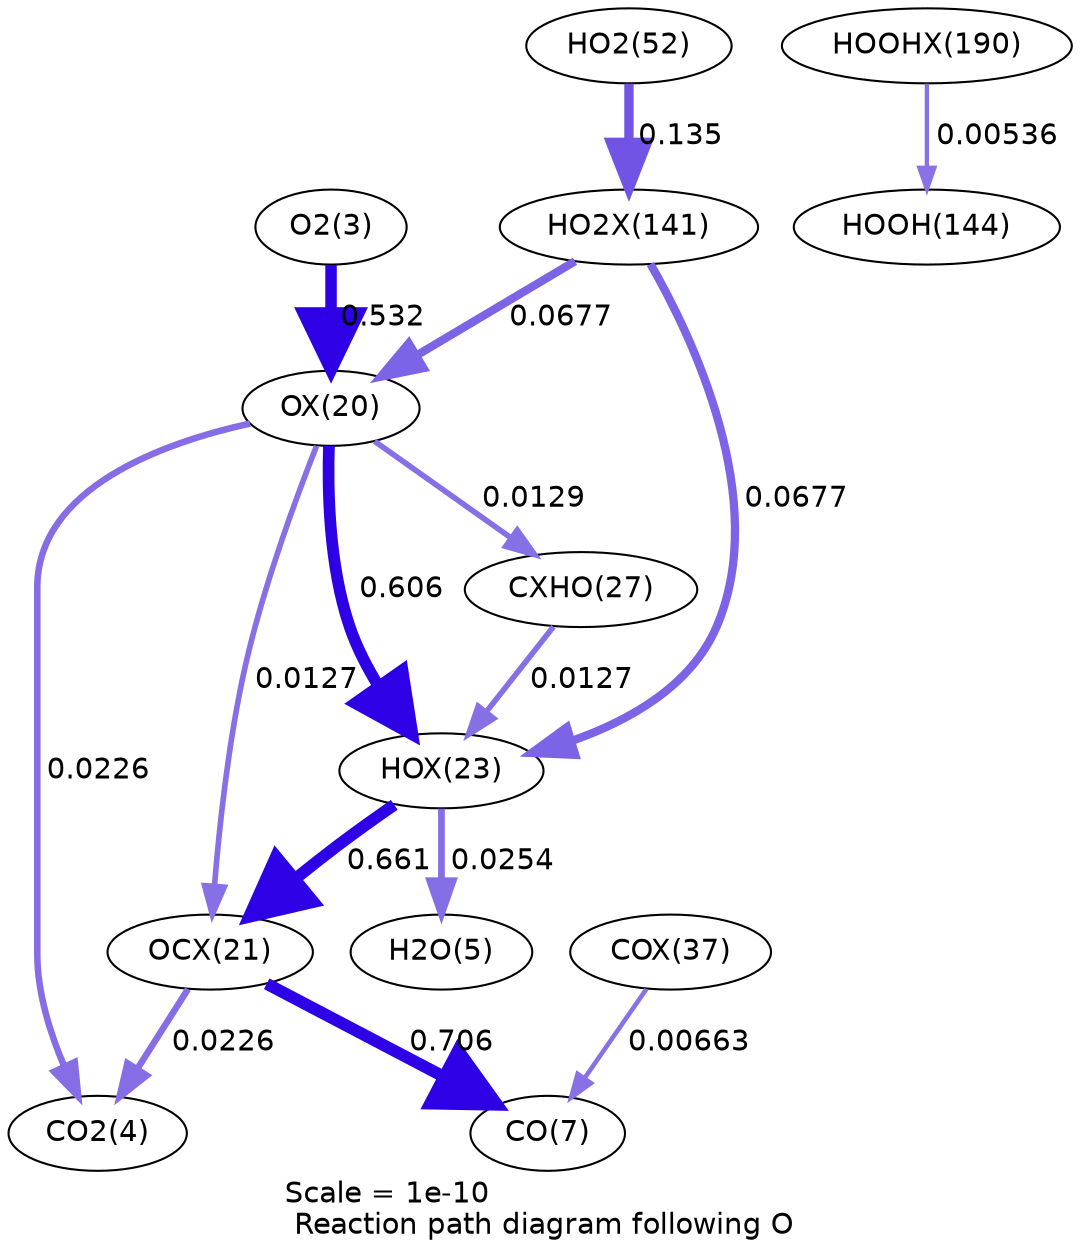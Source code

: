 digraph reaction_paths {
center=1;
s5 -> s25[fontname="Helvetica", penwidth=5.52, arrowsize=2.76, color="0.7, 1.03, 0.9"
, label=" 0.532"];
s25 -> s31[fontname="Helvetica", penwidth=2.71, arrowsize=1.36, color="0.7, 0.513, 0.9"
, label=" 0.0129"];
s25 -> s28[fontname="Helvetica", penwidth=5.62, arrowsize=2.81, color="0.7, 1.11, 0.9"
, label=" 0.606"];
s25 -> s26[fontname="Helvetica", penwidth=2.71, arrowsize=1.35, color="0.7, 0.513, 0.9"
, label=" 0.0127"];
s25 -> s6[fontname="Helvetica", penwidth=3.14, arrowsize=1.57, color="0.7, 0.523, 0.9"
, label=" 0.0226"];
s41 -> s25[fontname="Helvetica", penwidth=3.97, arrowsize=1.98, color="0.7, 0.568, 0.9"
, label=" 0.0677"];
s31 -> s28[fontname="Helvetica", penwidth=2.71, arrowsize=1.35, color="0.7, 0.513, 0.9"
, label=" 0.0127"];
s28 -> s7[fontname="Helvetica", penwidth=3.23, arrowsize=1.61, color="0.7, 0.525, 0.9"
, label=" 0.0254"];
s28 -> s26[fontname="Helvetica", penwidth=5.69, arrowsize=2.84, color="0.7, 1.16, 0.9"
, label=" 0.661"];
s41 -> s28[fontname="Helvetica", penwidth=3.97, arrowsize=1.98, color="0.7, 0.568, 0.9"
, label=" 0.0677"];
s26 -> s9[fontname="Helvetica", penwidth=5.74, arrowsize=2.87, color="0.7, 1.21, 0.9"
, label=" 0.706"];
s36 -> s9[fontname="Helvetica", penwidth=2.21, arrowsize=1.11, color="0.7, 0.507, 0.9"
, label=" 0.00663"];
s26 -> s6[fontname="Helvetica", penwidth=3.14, arrowsize=1.57, color="0.7, 0.523, 0.9"
, label=" 0.0226"];
s21 -> s41[fontname="Helvetica", penwidth=4.49, arrowsize=2.25, color="0.7, 0.635, 0.9"
, label=" 0.135"];
s44 -> s22[fontname="Helvetica", penwidth=2.05, arrowsize=1.03, color="0.7, 0.505, 0.9"
, label=" 0.00536"];
s5 [ fontname="Helvetica", label="O2(3)"];
s6 [ fontname="Helvetica", label="CO2(4)"];
s7 [ fontname="Helvetica", label="H2O(5)"];
s9 [ fontname="Helvetica", label="CO(7)"];
s21 [ fontname="Helvetica", label="HO2(52)"];
s22 [ fontname="Helvetica", label="HOOH(144)"];
s25 [ fontname="Helvetica", label="OX(20)"];
s26 [ fontname="Helvetica", label="OCX(21)"];
s28 [ fontname="Helvetica", label="HOX(23)"];
s31 [ fontname="Helvetica", label="CXHO(27)"];
s36 [ fontname="Helvetica", label="COX(37)"];
s41 [ fontname="Helvetica", label="HO2X(141)"];
s44 [ fontname="Helvetica", label="HOOHX(190)"];
 label = "Scale = 1e-10\l Reaction path diagram following O";
 fontname = "Helvetica";
}

